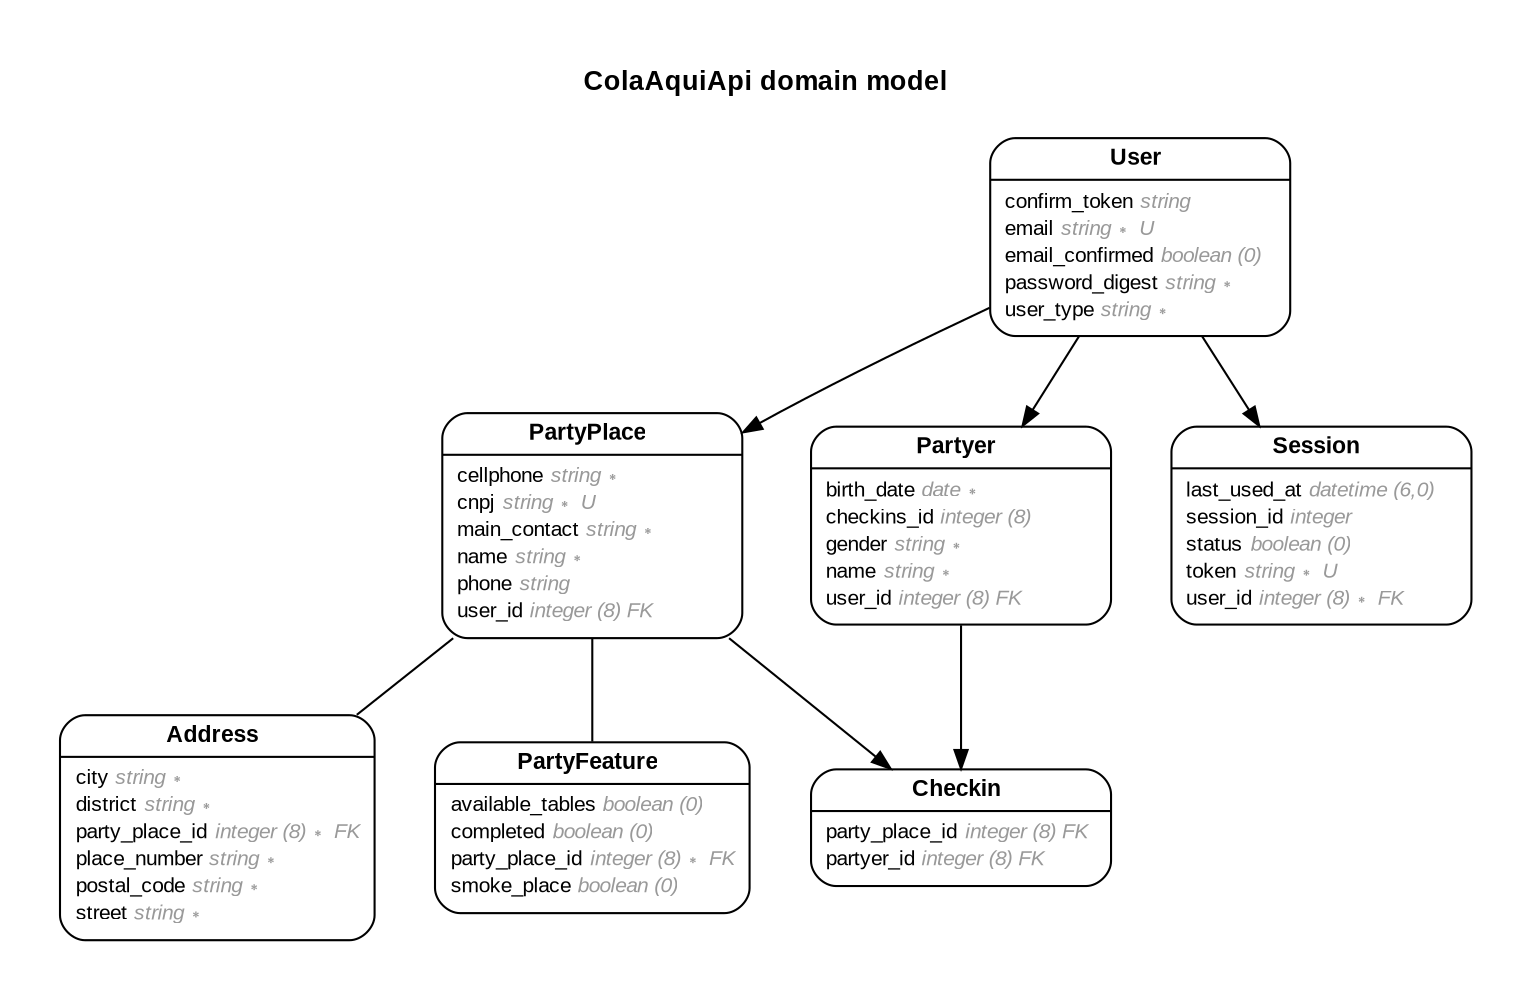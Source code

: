 digraph ColaAquiApi {
rankdir = "LR";
ranksep = "0.5";
nodesep = "0.4";
pad = "0.4,0.4";
margin = "0,0";
concentrate = "true";
labelloc = "t";
fontsize = "13";
fontname = "Arial Bold";
splines = "spline";
node[ shape  =  "Mrecord" , fontsize  =  "10" , fontname  =  "Arial" , margin  =  "0.07,0.05" , penwidth  =  "1.0"];
edge[ fontname  =  "Arial" , fontsize  =  "7" , dir  =  "both" , arrowsize  =  "0.9" , penwidth  =  "1.0" , labelangle  =  "32" , labeldistance  =  "1.8"];
rankdir = "TB";
label = "ColaAquiApi domain model\n\n";
m_Address [label = <{<table border="0" align="center" cellspacing="0.5" cellpadding="0" width="134">
  <tr><td align="center" valign="bottom" width="130"><font face="Arial Bold" point-size="11">Address</font></td></tr>
</table>
|
<table border="0" align="left" cellspacing="2" cellpadding="0" width="134">
  <tr><td align="left" width="130" port="city">city <font face="Arial Italic" color="grey60">string ∗</font></td></tr>
  <tr><td align="left" width="130" port="district">district <font face="Arial Italic" color="grey60">string ∗</font></td></tr>
  <tr><td align="left" width="130" port="party_place_id">party_place_id <font face="Arial Italic" color="grey60">integer (8) ∗ FK</font></td></tr>
  <tr><td align="left" width="130" port="place_number">place_number <font face="Arial Italic" color="grey60">string ∗</font></td></tr>
  <tr><td align="left" width="130" port="postal_code">postal_code <font face="Arial Italic" color="grey60">string ∗</font></td></tr>
  <tr><td align="left" width="130" port="street">street <font face="Arial Italic" color="grey60">string ∗</font></td></tr>
</table>
}>];
m_Checkin [label = <{<table border="0" align="center" cellspacing="0.5" cellpadding="0" width="134">
  <tr><td align="center" valign="bottom" width="130"><font face="Arial Bold" point-size="11">Checkin</font></td></tr>
</table>
|
<table border="0" align="left" cellspacing="2" cellpadding="0" width="134">
  <tr><td align="left" width="130" port="party_place_id">party_place_id <font face="Arial Italic" color="grey60">integer (8) FK</font></td></tr>
  <tr><td align="left" width="130" port="partyer_id">partyer_id <font face="Arial Italic" color="grey60">integer (8) FK</font></td></tr>
</table>
}>];
m_PartyFeature [label = <{<table border="0" align="center" cellspacing="0.5" cellpadding="0" width="134">
  <tr><td align="center" valign="bottom" width="130"><font face="Arial Bold" point-size="11">PartyFeature</font></td></tr>
</table>
|
<table border="0" align="left" cellspacing="2" cellpadding="0" width="134">
  <tr><td align="left" width="130" port="available_tables">available_tables <font face="Arial Italic" color="grey60">boolean (0)</font></td></tr>
  <tr><td align="left" width="130" port="completed">completed <font face="Arial Italic" color="grey60">boolean (0)</font></td></tr>
  <tr><td align="left" width="130" port="party_place_id">party_place_id <font face="Arial Italic" color="grey60">integer (8) ∗ FK</font></td></tr>
  <tr><td align="left" width="130" port="smoke_place">smoke_place <font face="Arial Italic" color="grey60">boolean (0)</font></td></tr>
</table>
}>];
m_PartyPlace [label = <{<table border="0" align="center" cellspacing="0.5" cellpadding="0" width="134">
  <tr><td align="center" valign="bottom" width="130"><font face="Arial Bold" point-size="11">PartyPlace</font></td></tr>
</table>
|
<table border="0" align="left" cellspacing="2" cellpadding="0" width="134">
  <tr><td align="left" width="130" port="cellphone">cellphone <font face="Arial Italic" color="grey60">string ∗</font></td></tr>
  <tr><td align="left" width="130" port="cnpj">cnpj <font face="Arial Italic" color="grey60">string ∗ U</font></td></tr>
  <tr><td align="left" width="130" port="main_contact">main_contact <font face="Arial Italic" color="grey60">string ∗</font></td></tr>
  <tr><td align="left" width="130" port="name">name <font face="Arial Italic" color="grey60">string ∗</font></td></tr>
  <tr><td align="left" width="130" port="phone">phone <font face="Arial Italic" color="grey60">string</font></td></tr>
  <tr><td align="left" width="130" port="user_id">user_id <font face="Arial Italic" color="grey60">integer (8) FK</font></td></tr>
</table>
}>];
m_Partyer [label = <{<table border="0" align="center" cellspacing="0.5" cellpadding="0" width="134">
  <tr><td align="center" valign="bottom" width="130"><font face="Arial Bold" point-size="11">Partyer</font></td></tr>
</table>
|
<table border="0" align="left" cellspacing="2" cellpadding="0" width="134">
  <tr><td align="left" width="130" port="birth_date">birth_date <font face="Arial Italic" color="grey60">date ∗</font></td></tr>
  <tr><td align="left" width="130" port="checkins_id">checkins_id <font face="Arial Italic" color="grey60">integer (8)</font></td></tr>
  <tr><td align="left" width="130" port="gender">gender <font face="Arial Italic" color="grey60">string ∗</font></td></tr>
  <tr><td align="left" width="130" port="name">name <font face="Arial Italic" color="grey60">string ∗</font></td></tr>
  <tr><td align="left" width="130" port="user_id">user_id <font face="Arial Italic" color="grey60">integer (8) FK</font></td></tr>
</table>
}>];
m_Session [label = <{<table border="0" align="center" cellspacing="0.5" cellpadding="0" width="134">
  <tr><td align="center" valign="bottom" width="130"><font face="Arial Bold" point-size="11">Session</font></td></tr>
</table>
|
<table border="0" align="left" cellspacing="2" cellpadding="0" width="134">
  <tr><td align="left" width="130" port="last_used_at">last_used_at <font face="Arial Italic" color="grey60">datetime (6,0)</font></td></tr>
  <tr><td align="left" width="130" port="session_id">session_id <font face="Arial Italic" color="grey60">integer</font></td></tr>
  <tr><td align="left" width="130" port="status">status <font face="Arial Italic" color="grey60">boolean (0)</font></td></tr>
  <tr><td align="left" width="130" port="token">token <font face="Arial Italic" color="grey60">string ∗ U</font></td></tr>
  <tr><td align="left" width="130" port="user_id">user_id <font face="Arial Italic" color="grey60">integer (8) ∗ FK</font></td></tr>
</table>
}>];
m_User [label = <{<table border="0" align="center" cellspacing="0.5" cellpadding="0" width="134">
  <tr><td align="center" valign="bottom" width="130"><font face="Arial Bold" point-size="11">User</font></td></tr>
</table>
|
<table border="0" align="left" cellspacing="2" cellpadding="0" width="134">
  <tr><td align="left" width="130" port="confirm_token">confirm_token <font face="Arial Italic" color="grey60">string</font></td></tr>
  <tr><td align="left" width="130" port="email">email <font face="Arial Italic" color="grey60">string ∗ U</font></td></tr>
  <tr><td align="left" width="130" port="email_confirmed">email_confirmed <font face="Arial Italic" color="grey60">boolean (0)</font></td></tr>
  <tr><td align="left" width="130" port="password_digest">password_digest <font face="Arial Italic" color="grey60">string ∗</font></td></tr>
  <tr><td align="left" width="130" port="user_type">user_type <font face="Arial Italic" color="grey60">string ∗</font></td></tr>
</table>
}>];
  m_User -> m_Session [arrowhead = "normal", arrowtail = "none", weight = "2"];
  m_User -> m_Partyer [arrowhead = "normal", arrowtail = "none", weight = "1"];
  m_Partyer -> m_Checkin [arrowhead = "normal", arrowtail = "none", weight = "2"];
  m_User -> m_PartyPlace [arrowhead = "normal", arrowtail = "none", weight = "1"];
  m_PartyPlace -> m_Address [arrowhead = "none", arrowtail = "none", weight = "2"];
  m_PartyPlace -> m_PartyFeature [arrowhead = "none", arrowtail = "none", weight = "2"];
  m_PartyPlace -> m_Checkin [arrowhead = "normal", arrowtail = "none", weight = "2"];
}
